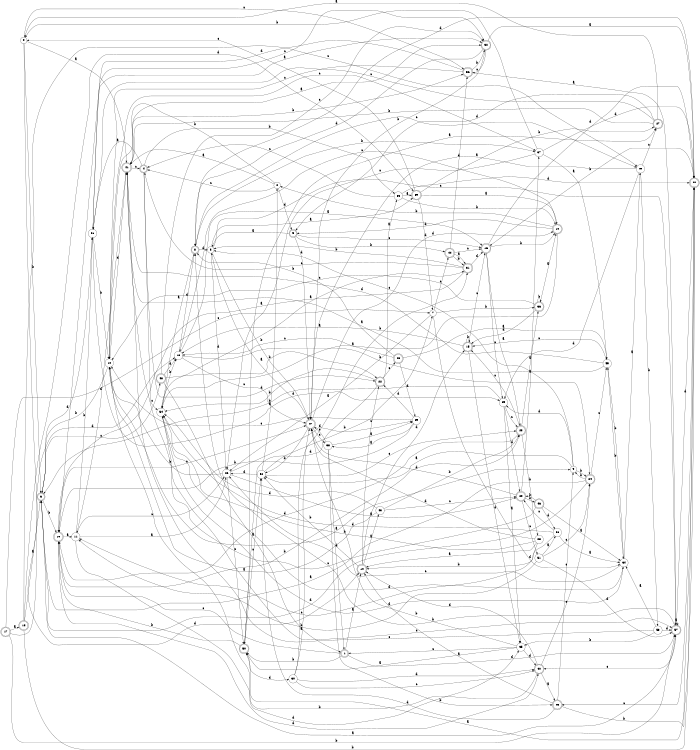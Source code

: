 digraph n48_9 {
__start0 [label="" shape="none"];

rankdir=LR;
size="8,5";

s0 [style="filled", color="black", fillcolor="white" shape="circle", label="0"];
s1 [style="rounded,filled", color="black", fillcolor="white" shape="doublecircle", label="1"];
s2 [style="filled", color="black", fillcolor="white" shape="circle", label="2"];
s3 [style="filled", color="black", fillcolor="white" shape="circle", label="3"];
s4 [style="rounded,filled", color="black", fillcolor="white" shape="doublecircle", label="4"];
s5 [style="rounded,filled", color="black", fillcolor="white" shape="doublecircle", label="5"];
s6 [style="rounded,filled", color="black", fillcolor="white" shape="doublecircle", label="6"];
s7 [style="filled", color="black", fillcolor="white" shape="circle", label="7"];
s8 [style="rounded,filled", color="black", fillcolor="white" shape="doublecircle", label="8"];
s9 [style="filled", color="black", fillcolor="white" shape="circle", label="9"];
s10 [style="rounded,filled", color="black", fillcolor="white" shape="doublecircle", label="10"];
s11 [style="filled", color="black", fillcolor="white" shape="circle", label="11"];
s12 [style="filled", color="black", fillcolor="white" shape="circle", label="12"];
s13 [style="rounded,filled", color="black", fillcolor="white" shape="doublecircle", label="13"];
s14 [style="rounded,filled", color="black", fillcolor="white" shape="doublecircle", label="14"];
s15 [style="rounded,filled", color="black", fillcolor="white" shape="doublecircle", label="15"];
s16 [style="rounded,filled", color="black", fillcolor="white" shape="doublecircle", label="16"];
s17 [style="rounded,filled", color="black", fillcolor="white" shape="doublecircle", label="17"];
s18 [style="filled", color="black", fillcolor="white" shape="circle", label="18"];
s19 [style="rounded,filled", color="black", fillcolor="white" shape="doublecircle", label="19"];
s20 [style="rounded,filled", color="black", fillcolor="white" shape="doublecircle", label="20"];
s21 [style="filled", color="black", fillcolor="white" shape="circle", label="21"];
s22 [style="rounded,filled", color="black", fillcolor="white" shape="doublecircle", label="22"];
s23 [style="rounded,filled", color="black", fillcolor="white" shape="doublecircle", label="23"];
s24 [style="rounded,filled", color="black", fillcolor="white" shape="doublecircle", label="24"];
s25 [style="rounded,filled", color="black", fillcolor="white" shape="doublecircle", label="25"];
s26 [style="filled", color="black", fillcolor="white" shape="circle", label="26"];
s27 [style="rounded,filled", color="black", fillcolor="white" shape="doublecircle", label="27"];
s28 [style="filled", color="black", fillcolor="white" shape="circle", label="28"];
s29 [style="filled", color="black", fillcolor="white" shape="circle", label="29"];
s30 [style="filled", color="black", fillcolor="white" shape="circle", label="30"];
s31 [style="rounded,filled", color="black", fillcolor="white" shape="doublecircle", label="31"];
s32 [style="rounded,filled", color="black", fillcolor="white" shape="doublecircle", label="32"];
s33 [style="filled", color="black", fillcolor="white" shape="circle", label="33"];
s34 [style="filled", color="black", fillcolor="white" shape="circle", label="34"];
s35 [style="filled", color="black", fillcolor="white" shape="circle", label="35"];
s36 [style="rounded,filled", color="black", fillcolor="white" shape="doublecircle", label="36"];
s37 [style="filled", color="black", fillcolor="white" shape="circle", label="37"];
s38 [style="filled", color="black", fillcolor="white" shape="circle", label="38"];
s39 [style="filled", color="black", fillcolor="white" shape="circle", label="39"];
s40 [style="rounded,filled", color="black", fillcolor="white" shape="doublecircle", label="40"];
s41 [style="rounded,filled", color="black", fillcolor="white" shape="doublecircle", label="41"];
s42 [style="rounded,filled", color="black", fillcolor="white" shape="doublecircle", label="42"];
s43 [style="filled", color="black", fillcolor="white" shape="circle", label="43"];
s44 [style="rounded,filled", color="black", fillcolor="white" shape="doublecircle", label="44"];
s45 [style="rounded,filled", color="black", fillcolor="white" shape="doublecircle", label="45"];
s46 [style="rounded,filled", color="black", fillcolor="white" shape="doublecircle", label="46"];
s47 [style="rounded,filled", color="black", fillcolor="white" shape="doublecircle", label="47"];
s48 [style="rounded,filled", color="black", fillcolor="white" shape="doublecircle", label="48"];
s49 [style="filled", color="black", fillcolor="white" shape="circle", label="49"];
s50 [style="rounded,filled", color="black", fillcolor="white" shape="doublecircle", label="50"];
s51 [style="filled", color="black", fillcolor="white" shape="circle", label="51"];
s52 [style="filled", color="black", fillcolor="white" shape="circle", label="52"];
s53 [style="filled", color="black", fillcolor="white" shape="circle", label="53"];
s54 [style="filled", color="black", fillcolor="white" shape="circle", label="54"];
s55 [style="filled", color="black", fillcolor="white" shape="circle", label="55"];
s56 [style="rounded,filled", color="black", fillcolor="white" shape="doublecircle", label="56"];
s57 [style="rounded,filled", color="black", fillcolor="white" shape="doublecircle", label="57"];
s58 [style="filled", color="black", fillcolor="white" shape="circle", label="58"];
s59 [style="rounded,filled", color="black", fillcolor="white" shape="doublecircle", label="59"];
s0 -> s41 [label="a"];
s0 -> s6 [label="b"];
s0 -> s56 [label="c"];
s0 -> s14 [label="d"];
s1 -> s14 [label="a"];
s1 -> s50 [label="b"];
s1 -> s19 [label="c"];
s1 -> s57 [label="d"];
s2 -> s41 [label="a"];
s2 -> s12 [label="b"];
s2 -> s4 [label="c"];
s2 -> s5 [label="d"];
s3 -> s59 [label="a"];
s3 -> s47 [label="b"];
s3 -> s57 [label="c"];
s3 -> s26 [label="d"];
s4 -> s21 [label="a"];
s4 -> s33 [label="b"];
s4 -> s54 [label="c"];
s4 -> s22 [label="d"];
s5 -> s3 [label="a"];
s5 -> s44 [label="b"];
s5 -> s16 [label="c"];
s5 -> s47 [label="d"];
s6 -> s57 [label="a"];
s6 -> s19 [label="b"];
s6 -> s48 [label="c"];
s6 -> s21 [label="d"];
s7 -> s26 [label="a"];
s7 -> s36 [label="b"];
s7 -> s44 [label="c"];
s7 -> s34 [label="d"];
s8 -> s54 [label="a"];
s8 -> s37 [label="b"];
s8 -> s49 [label="c"];
s8 -> s3 [label="d"];
s9 -> s52 [label="a"];
s9 -> s24 [label="b"];
s9 -> s3 [label="c"];
s9 -> s39 [label="d"];
s10 -> s54 [label="a"];
s10 -> s2 [label="b"];
s10 -> s18 [label="c"];
s10 -> s5 [label="d"];
s11 -> s26 [label="a"];
s11 -> s21 [label="b"];
s11 -> s26 [label="c"];
s11 -> s35 [label="d"];
s12 -> s9 [label="a"];
s12 -> s6 [label="b"];
s12 -> s37 [label="c"];
s12 -> s41 [label="d"];
s13 -> s6 [label="a"];
s13 -> s42 [label="b"];
s13 -> s49 [label="c"];
s13 -> s59 [label="d"];
s14 -> s43 [label="a"];
s14 -> s52 [label="b"];
s14 -> s22 [label="c"];
s14 -> s15 [label="d"];
s15 -> s18 [label="a"];
s15 -> s15 [label="b"];
s15 -> s16 [label="c"];
s15 -> s35 [label="d"];
s16 -> s23 [label="a"];
s16 -> s10 [label="b"];
s16 -> s39 [label="c"];
s16 -> s42 [label="d"];
s17 -> s13 [label="a"];
s17 -> s57 [label="b"];
s17 -> s7 [label="c"];
s17 -> s18 [label="d"];
s18 -> s16 [label="a"];
s18 -> s24 [label="b"];
s18 -> s47 [label="c"];
s18 -> s8 [label="d"];
s19 -> s11 [label="a"];
s19 -> s23 [label="b"];
s19 -> s47 [label="c"];
s19 -> s40 [label="d"];
s20 -> s37 [label="a"];
s20 -> s46 [label="b"];
s20 -> s51 [label="c"];
s20 -> s47 [label="d"];
s21 -> s32 [label="a"];
s21 -> s12 [label="b"];
s21 -> s32 [label="c"];
s21 -> s39 [label="d"];
s22 -> s33 [label="a"];
s22 -> s54 [label="b"];
s22 -> s25 [label="c"];
s22 -> s50 [label="d"];
s23 -> s36 [label="a"];
s23 -> s28 [label="b"];
s23 -> s15 [label="c"];
s23 -> s19 [label="d"];
s24 -> s6 [label="a"];
s24 -> s9 [label="b"];
s24 -> s55 [label="c"];
s24 -> s6 [label="d"];
s25 -> s55 [label="a"];
s25 -> s8 [label="b"];
s25 -> s18 [label="c"];
s25 -> s29 [label="d"];
s26 -> s20 [label="a"];
s26 -> s12 [label="b"];
s26 -> s50 [label="c"];
s26 -> s29 [label="d"];
s27 -> s0 [label="a"];
s27 -> s41 [label="b"];
s27 -> s21 [label="c"];
s27 -> s5 [label="d"];
s28 -> s14 [label="a"];
s28 -> s54 [label="b"];
s28 -> s11 [label="c"];
s28 -> s47 [label="d"];
s29 -> s38 [label="a"];
s29 -> s19 [label="b"];
s29 -> s12 [label="c"];
s29 -> s22 [label="d"];
s30 -> s47 [label="a"];
s30 -> s31 [label="b"];
s30 -> s40 [label="c"];
s30 -> s40 [label="d"];
s31 -> s19 [label="a"];
s31 -> s3 [label="b"];
s31 -> s4 [label="c"];
s31 -> s16 [label="d"];
s32 -> s42 [label="a"];
s32 -> s47 [label="b"];
s32 -> s56 [label="c"];
s32 -> s8 [label="d"];
s33 -> s59 [label="a"];
s33 -> s10 [label="b"];
s33 -> s4 [label="c"];
s33 -> s42 [label="d"];
s34 -> s49 [label="a"];
s34 -> s55 [label="b"];
s34 -> s26 [label="c"];
s34 -> s54 [label="d"];
s35 -> s50 [label="a"];
s35 -> s47 [label="b"];
s35 -> s1 [label="c"];
s35 -> s40 [label="d"];
s36 -> s10 [label="a"];
s36 -> s36 [label="b"];
s36 -> s12 [label="c"];
s36 -> s15 [label="d"];
s37 -> s55 [label="a"];
s37 -> s0 [label="b"];
s37 -> s26 [label="c"];
s37 -> s42 [label="d"];
s38 -> s29 [label="a"];
s38 -> s45 [label="b"];
s38 -> s47 [label="c"];
s38 -> s1 [label="d"];
s39 -> s35 [label="a"];
s39 -> s6 [label="b"];
s39 -> s23 [label="c"];
s39 -> s20 [label="d"];
s40 -> s45 [label="a"];
s40 -> s12 [label="b"];
s40 -> s24 [label="c"];
s40 -> s14 [label="d"];
s41 -> s32 [label="a"];
s41 -> s56 [label="b"];
s41 -> s4 [label="c"];
s41 -> s11 [label="d"];
s42 -> s50 [label="a"];
s42 -> s16 [label="b"];
s42 -> s45 [label="c"];
s42 -> s8 [label="d"];
s43 -> s12 [label="a"];
s43 -> s23 [label="b"];
s43 -> s20 [label="c"];
s43 -> s54 [label="d"];
s44 -> s31 [label="a"];
s44 -> s31 [label="b"];
s44 -> s16 [label="c"];
s44 -> s56 [label="d"];
s45 -> s14 [label="a"];
s45 -> s42 [label="b"];
s45 -> s9 [label="c"];
s45 -> s52 [label="d"];
s46 -> s34 [label="a"];
s46 -> s20 [label="b"];
s46 -> s41 [label="c"];
s46 -> s58 [label="d"];
s47 -> s3 [label="a"];
s47 -> s52 [label="b"];
s47 -> s38 [label="c"];
s47 -> s10 [label="d"];
s48 -> s1 [label="a"];
s48 -> s22 [label="b"];
s48 -> s32 [label="c"];
s48 -> s18 [label="d"];
s49 -> s47 [label="a"];
s49 -> s53 [label="b"];
s49 -> s27 [label="c"];
s49 -> s39 [label="d"];
s50 -> s27 [label="a"];
s50 -> s19 [label="b"];
s50 -> s52 [label="c"];
s50 -> s30 [label="d"];
s51 -> s58 [label="a"];
s51 -> s11 [label="b"];
s51 -> s24 [label="c"];
s51 -> s57 [label="d"];
s52 -> s2 [label="a"];
s52 -> s7 [label="b"];
s52 -> s23 [label="c"];
s52 -> s26 [label="d"];
s53 -> s34 [label="a"];
s53 -> s35 [label="b"];
s53 -> s41 [label="c"];
s53 -> s57 [label="d"];
s54 -> s31 [label="a"];
s54 -> s18 [label="b"];
s54 -> s57 [label="c"];
s54 -> s34 [label="d"];
s55 -> s41 [label="a"];
s55 -> s34 [label="b"];
s55 -> s15 [label="c"];
s55 -> s41 [label="d"];
s56 -> s57 [label="a"];
s56 -> s32 [label="b"];
s56 -> s12 [label="c"];
s56 -> s19 [label="d"];
s57 -> s57 [label="a"];
s57 -> s8 [label="b"];
s57 -> s40 [label="c"];
s57 -> s42 [label="d"];
s58 -> s34 [label="a"];
s58 -> s14 [label="b"];
s58 -> s20 [label="c"];
s58 -> s54 [label="d"];
s59 -> s10 [label="a"];
s59 -> s27 [label="b"];
s59 -> s0 [label="c"];
s59 -> s7 [label="d"];

}